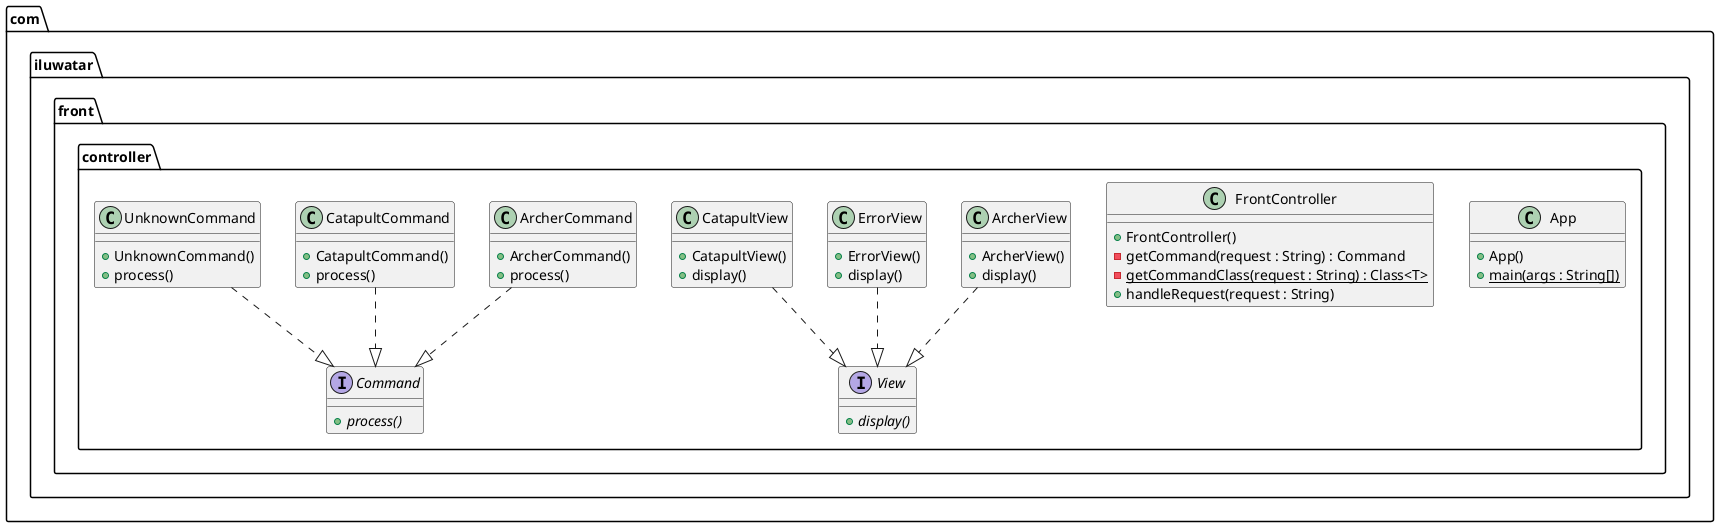 @startuml
package com.iluwatar.front.controller {
  class App {
    + App()
    + main(args : String[]) {static}
  }
  class FrontController {
    + FrontController()
    - getCommand(request : String) : Command
    - getCommandClass(request : String) : Class<T> {static}
    + handleRequest(request : String)
  }
  class ArcherView {
    + ArcherView()
    + display()
  }
  interface View {
    + display() {abstract}
  }
  interface Command {
    + process() {abstract}
  }
  class ErrorView {
    + ErrorView()
    + display()
  }
  class ArcherCommand {
    + ArcherCommand()
    + process()
  }
  class CatapultView {
    + CatapultView()
    + display()
  }
  class CatapultCommand {
    + CatapultCommand()
    + process()
  }
  class UnknownCommand {
    + UnknownCommand()
    + process()
  }
}
ArcherView ..|> View 
ErrorView ..|> View 
ArcherCommand ..|> Command 
CatapultView ..|> View 
CatapultCommand ..|> Command 
UnknownCommand ..|> Command 
@enduml
